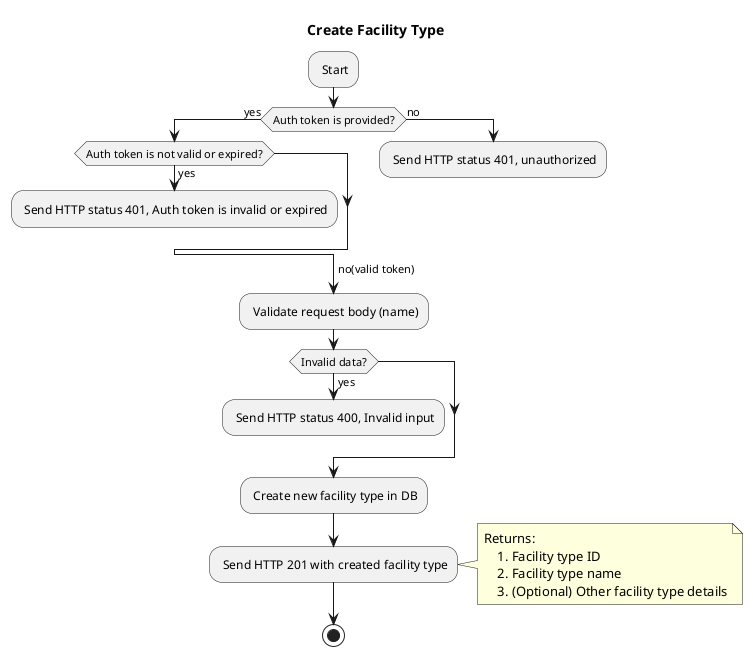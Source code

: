 @startuml Create Facility Type
title Create Facility Type

: Start;
if (Auth token is provided?) then (yes)
    if (Auth token is not valid or expired?) then (yes)
        : Send HTTP status 401, Auth token is invalid or expired;
        kill
    endif
else (no)
    : Send HTTP status 401, unauthorized;
    kill
endif
->no(valid token);
: Validate request body (name);
if (Invalid data?) then (yes)
    : Send HTTP status 400, Invalid input;
    kill
endif
: Create new facility type in DB;
: Send HTTP 201 with created facility type;
note right
    Returns:
        1. Facility type ID
        2. Facility type name
        3. (Optional) Other facility type details
end note
stop
@enduml
